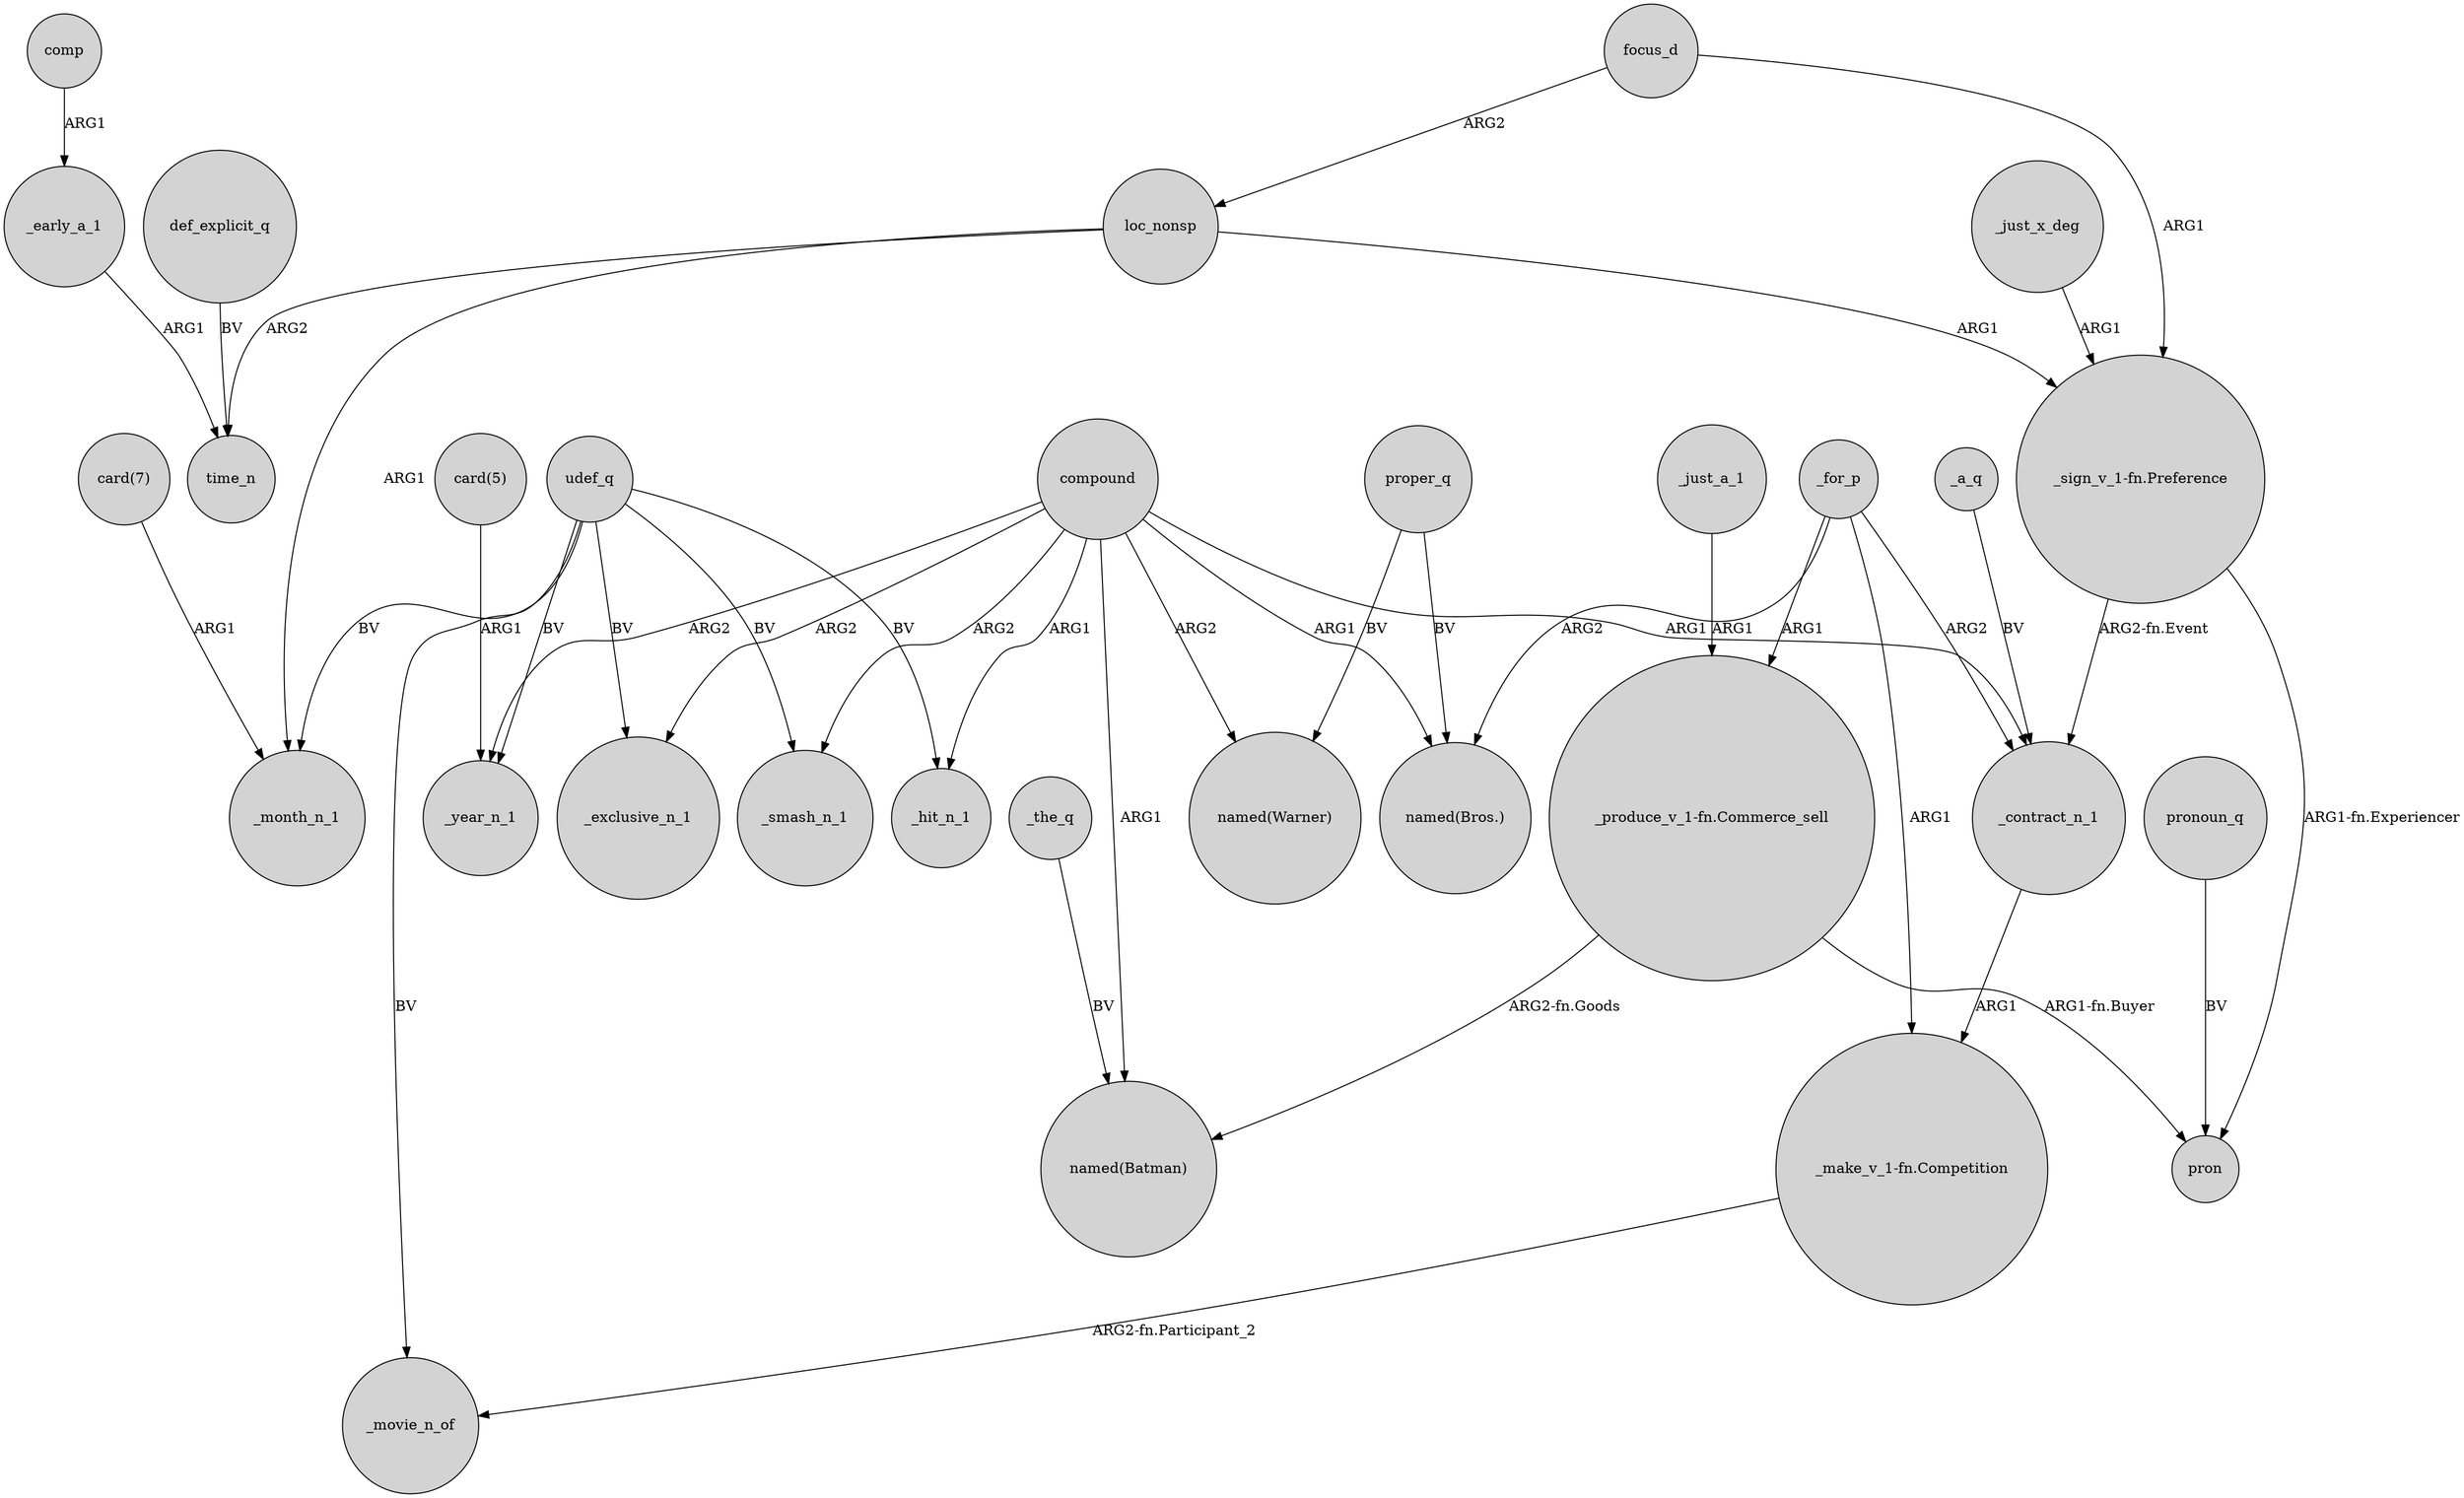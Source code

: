 digraph {
	node [shape=circle style=filled]
	udef_q -> _month_n_1 [label=BV]
	_early_a_1 -> time_n [label=ARG1]
	compound -> "named(Batman)" [label=ARG1]
	_just_x_deg -> "_sign_v_1-fn.Preference" [label=ARG1]
	compound -> _contract_n_1 [label=ARG1]
	focus_d -> "_sign_v_1-fn.Preference" [label=ARG1]
	"_sign_v_1-fn.Preference" -> _contract_n_1 [label="ARG2-fn.Event"]
	"card(7)" -> _month_n_1 [label=ARG1]
	_the_q -> "named(Batman)" [label=BV]
	_contract_n_1 -> "_make_v_1-fn.Competition" [label=ARG1]
	_for_p -> _contract_n_1 [label=ARG2]
	loc_nonsp -> "_sign_v_1-fn.Preference" [label=ARG1]
	compound -> "named(Bros.)" [label=ARG1]
	comp -> _early_a_1 [label=ARG1]
	udef_q -> _exclusive_n_1 [label=BV]
	focus_d -> loc_nonsp [label=ARG2]
	_a_q -> _contract_n_1 [label=BV]
	compound -> _hit_n_1 [label=ARG1]
	udef_q -> _movie_n_of [label=BV]
	"_produce_v_1-fn.Commerce_sell" -> pron [label="ARG1-fn.Buyer"]
	_for_p -> "named(Bros.)" [label=ARG2]
	pronoun_q -> pron [label=BV]
	compound -> _year_n_1 [label=ARG2]
	_for_p -> "_produce_v_1-fn.Commerce_sell" [label=ARG1]
	compound -> _smash_n_1 [label=ARG2]
	compound -> "named(Warner)" [label=ARG2]
	compound -> _exclusive_n_1 [label=ARG2]
	proper_q -> "named(Warner)" [label=BV]
	_just_a_1 -> "_produce_v_1-fn.Commerce_sell" [label=ARG1]
	"card(5)" -> _year_n_1 [label=ARG1]
	loc_nonsp -> _month_n_1 [label=ARG1]
	def_explicit_q -> time_n [label=BV]
	"_sign_v_1-fn.Preference" -> pron [label="ARG1-fn.Experiencer"]
	udef_q -> _year_n_1 [label=BV]
	loc_nonsp -> time_n [label=ARG2]
	_for_p -> "_make_v_1-fn.Competition" [label=ARG1]
	udef_q -> _hit_n_1 [label=BV]
	"_produce_v_1-fn.Commerce_sell" -> "named(Batman)" [label="ARG2-fn.Goods"]
	proper_q -> "named(Bros.)" [label=BV]
	udef_q -> _smash_n_1 [label=BV]
	"_make_v_1-fn.Competition" -> _movie_n_of [label="ARG2-fn.Participant_2"]
}
